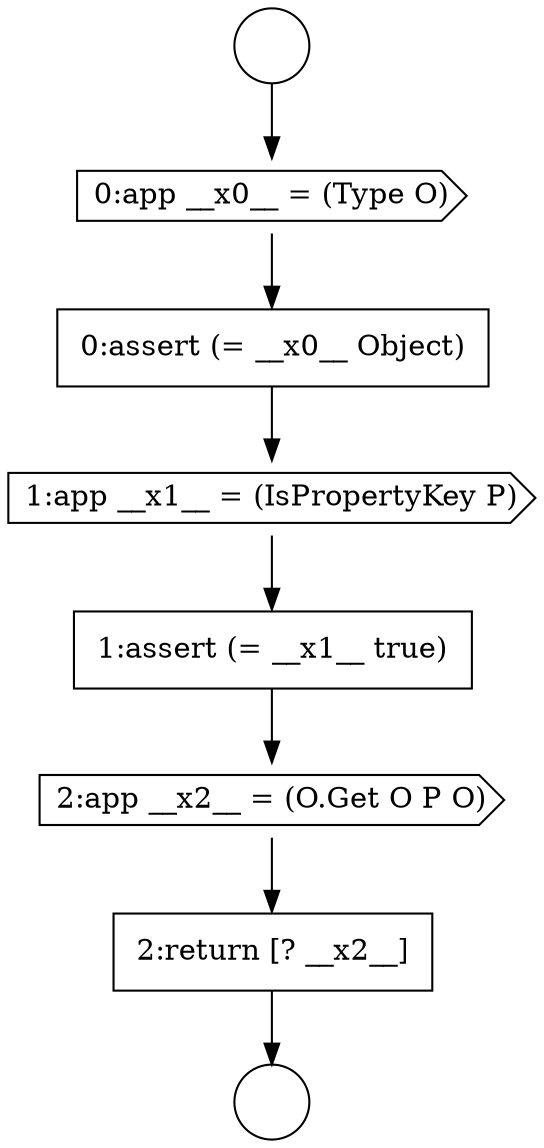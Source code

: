 digraph {
  node655 [shape=circle label=" " color="black" fillcolor="white" style=filled]
  node660 [shape=none, margin=0, label=<<font color="black">
    <table border="0" cellborder="1" cellspacing="0" cellpadding="10">
      <tr><td align="left">1:assert (= __x1__ true)</td></tr>
    </table>
  </font>> color="black" fillcolor="white" style=filled]
  node661 [shape=cds, label=<<font color="black">2:app __x2__ = (O.Get O P O)</font>> color="black" fillcolor="white" style=filled]
  node658 [shape=none, margin=0, label=<<font color="black">
    <table border="0" cellborder="1" cellspacing="0" cellpadding="10">
      <tr><td align="left">0:assert (= __x0__ Object)</td></tr>
    </table>
  </font>> color="black" fillcolor="white" style=filled]
  node656 [shape=circle label=" " color="black" fillcolor="white" style=filled]
  node659 [shape=cds, label=<<font color="black">1:app __x1__ = (IsPropertyKey P)</font>> color="black" fillcolor="white" style=filled]
  node657 [shape=cds, label=<<font color="black">0:app __x0__ = (Type O)</font>> color="black" fillcolor="white" style=filled]
  node662 [shape=none, margin=0, label=<<font color="black">
    <table border="0" cellborder="1" cellspacing="0" cellpadding="10">
      <tr><td align="left">2:return [? __x2__]</td></tr>
    </table>
  </font>> color="black" fillcolor="white" style=filled]
  node655 -> node657 [ color="black"]
  node657 -> node658 [ color="black"]
  node660 -> node661 [ color="black"]
  node661 -> node662 [ color="black"]
  node662 -> node656 [ color="black"]
  node659 -> node660 [ color="black"]
  node658 -> node659 [ color="black"]
}
